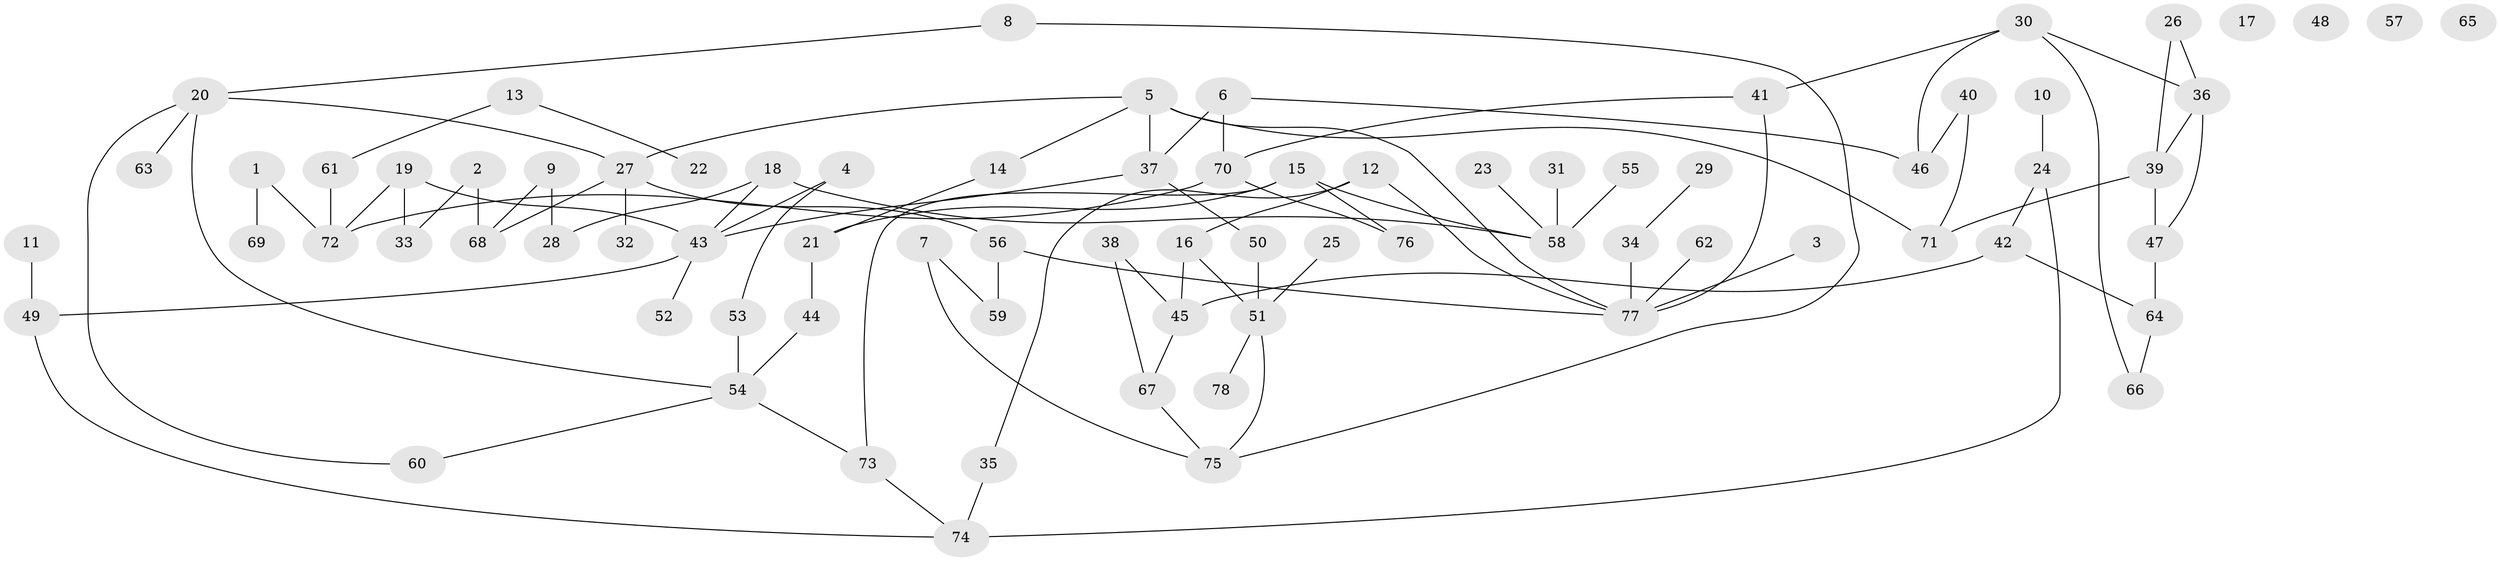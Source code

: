 // Generated by graph-tools (version 1.1) at 2025/33/03/09/25 02:33:24]
// undirected, 78 vertices, 99 edges
graph export_dot {
graph [start="1"]
  node [color=gray90,style=filled];
  1;
  2;
  3;
  4;
  5;
  6;
  7;
  8;
  9;
  10;
  11;
  12;
  13;
  14;
  15;
  16;
  17;
  18;
  19;
  20;
  21;
  22;
  23;
  24;
  25;
  26;
  27;
  28;
  29;
  30;
  31;
  32;
  33;
  34;
  35;
  36;
  37;
  38;
  39;
  40;
  41;
  42;
  43;
  44;
  45;
  46;
  47;
  48;
  49;
  50;
  51;
  52;
  53;
  54;
  55;
  56;
  57;
  58;
  59;
  60;
  61;
  62;
  63;
  64;
  65;
  66;
  67;
  68;
  69;
  70;
  71;
  72;
  73;
  74;
  75;
  76;
  77;
  78;
  1 -- 69;
  1 -- 72;
  2 -- 33;
  2 -- 68;
  3 -- 77;
  4 -- 43;
  4 -- 53;
  5 -- 14;
  5 -- 27;
  5 -- 37;
  5 -- 71;
  5 -- 77;
  6 -- 37;
  6 -- 46;
  6 -- 70;
  7 -- 59;
  7 -- 75;
  8 -- 20;
  8 -- 75;
  9 -- 28;
  9 -- 68;
  10 -- 24;
  11 -- 49;
  12 -- 16;
  12 -- 35;
  12 -- 77;
  13 -- 22;
  13 -- 61;
  14 -- 21;
  15 -- 21;
  15 -- 58;
  15 -- 73;
  15 -- 76;
  16 -- 45;
  16 -- 51;
  18 -- 28;
  18 -- 43;
  18 -- 58;
  19 -- 33;
  19 -- 43;
  19 -- 72;
  20 -- 27;
  20 -- 54;
  20 -- 60;
  20 -- 63;
  21 -- 44;
  23 -- 58;
  24 -- 42;
  24 -- 74;
  25 -- 51;
  26 -- 36;
  26 -- 39;
  27 -- 32;
  27 -- 56;
  27 -- 68;
  29 -- 34;
  30 -- 36;
  30 -- 41;
  30 -- 46;
  30 -- 66;
  31 -- 58;
  34 -- 77;
  35 -- 74;
  36 -- 39;
  36 -- 47;
  37 -- 43;
  37 -- 50;
  38 -- 45;
  38 -- 67;
  39 -- 47;
  39 -- 71;
  40 -- 46;
  40 -- 71;
  41 -- 70;
  41 -- 77;
  42 -- 45;
  42 -- 64;
  43 -- 49;
  43 -- 52;
  44 -- 54;
  45 -- 67;
  47 -- 64;
  49 -- 74;
  50 -- 51;
  51 -- 75;
  51 -- 78;
  53 -- 54;
  54 -- 60;
  54 -- 73;
  55 -- 58;
  56 -- 59;
  56 -- 77;
  61 -- 72;
  62 -- 77;
  64 -- 66;
  67 -- 75;
  70 -- 72;
  70 -- 76;
  73 -- 74;
}
